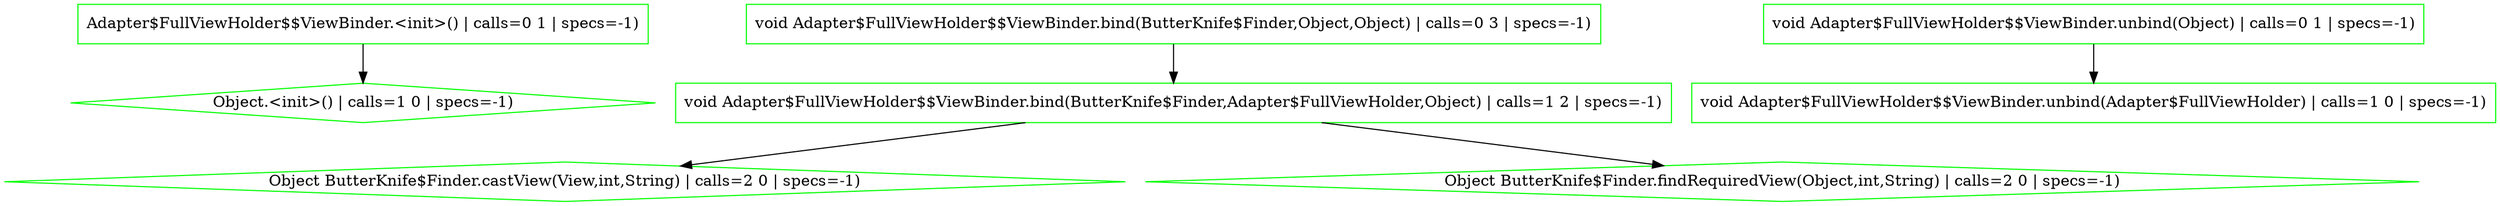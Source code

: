 digraph {
"com.karthik.imager.Adapter$FullViewHolder$$ViewBinder.<init>().d1c925560cef18980304a68a351cf921" [shape=box,label="Adapter$FullViewHolder$$ViewBinder.<init>() | calls=0 1 | specs=-1)",color=green,shape=box]
"java.lang.Object.<init>().dfab4f0d99f94f824a6db190f40d78c9" [shape=box,label="Object.<init>() | calls=1 0 | specs=-1)",color=green,shape=diamond]
"com.karthik.imager.Adapter$FullViewHolder$$ViewBinder.bind(butterknife.ButterKnife$Finder,com.karthi.6ba82135facfec8dc349989d7d7903d4" [shape=box,label="void Adapter$FullViewHolder$$ViewBinder.bind(ButterKnife$Finder,Adapter$FullViewHolder,Object) | calls=1 2 | specs=-1)",color=green,shape=box]
"com.karthik.imager.Adapter$FullViewHolder$$ViewBinder.bind(butterknife.ButterKnife$Finder,java.lang..0ee7dcdb3d74b1f4f9af6c0c08dec3d9" [shape=box,label="void Adapter$FullViewHolder$$ViewBinder.bind(ButterKnife$Finder,Object,Object) | calls=0 3 | specs=-1)",color=green,shape=box]
"butterknife.ButterKnife$Finder.castView(android.view.View,int,java.lang.String):java.lang.Object.0bcb78869ad2b254cfe98c53d2ffd762" [shape=box,label="Object ButterKnife$Finder.castView(View,int,String) | calls=2 0 | specs=-1)",color=green,shape=diamond]
"butterknife.ButterKnife$Finder.findRequiredView(java.lang.Object,int,java.lang.String):java.lang.Obj.ad0ecc0fb946d1753988d3ada0916faa" [shape=box,label="Object ButterKnife$Finder.findRequiredView(Object,int,String) | calls=2 0 | specs=-1)",color=green,shape=diamond]
"com.karthik.imager.Adapter$FullViewHolder$$ViewBinder.unbind(com.karthik.imager.Adapter$FullViewHold.734c5c08462a9b6502239ab905737ea5" [shape=box,label="void Adapter$FullViewHolder$$ViewBinder.unbind(Adapter$FullViewHolder) | calls=1 0 | specs=-1)",color=green,shape=box]
"com.karthik.imager.Adapter$FullViewHolder$$ViewBinder.unbind(java.lang.Object):void.c594137f612e9663ffead9f241c26980" [shape=box,label="void Adapter$FullViewHolder$$ViewBinder.unbind(Object) | calls=0 1 | specs=-1)",color=green,shape=box]
"com.karthik.imager.Adapter$FullViewHolder$$ViewBinder.unbind(java.lang.Object):void.c594137f612e9663ffead9f241c26980" -> "com.karthik.imager.Adapter$FullViewHolder$$ViewBinder.unbind(com.karthik.imager.Adapter$FullViewHold.734c5c08462a9b6502239ab905737ea5"
"com.karthik.imager.Adapter$FullViewHolder$$ViewBinder.bind(butterknife.ButterKnife$Finder,java.lang..0ee7dcdb3d74b1f4f9af6c0c08dec3d9" -> "com.karthik.imager.Adapter$FullViewHolder$$ViewBinder.bind(butterknife.ButterKnife$Finder,com.karthi.6ba82135facfec8dc349989d7d7903d4"
"com.karthik.imager.Adapter$FullViewHolder$$ViewBinder.bind(butterknife.ButterKnife$Finder,com.karthi.6ba82135facfec8dc349989d7d7903d4" -> "butterknife.ButterKnife$Finder.findRequiredView(java.lang.Object,int,java.lang.String):java.lang.Obj.ad0ecc0fb946d1753988d3ada0916faa"
"com.karthik.imager.Adapter$FullViewHolder$$ViewBinder.bind(butterknife.ButterKnife$Finder,com.karthi.6ba82135facfec8dc349989d7d7903d4" -> "butterknife.ButterKnife$Finder.castView(android.view.View,int,java.lang.String):java.lang.Object.0bcb78869ad2b254cfe98c53d2ffd762"
"com.karthik.imager.Adapter$FullViewHolder$$ViewBinder.<init>().d1c925560cef18980304a68a351cf921" -> "java.lang.Object.<init>().dfab4f0d99f94f824a6db190f40d78c9"
}
